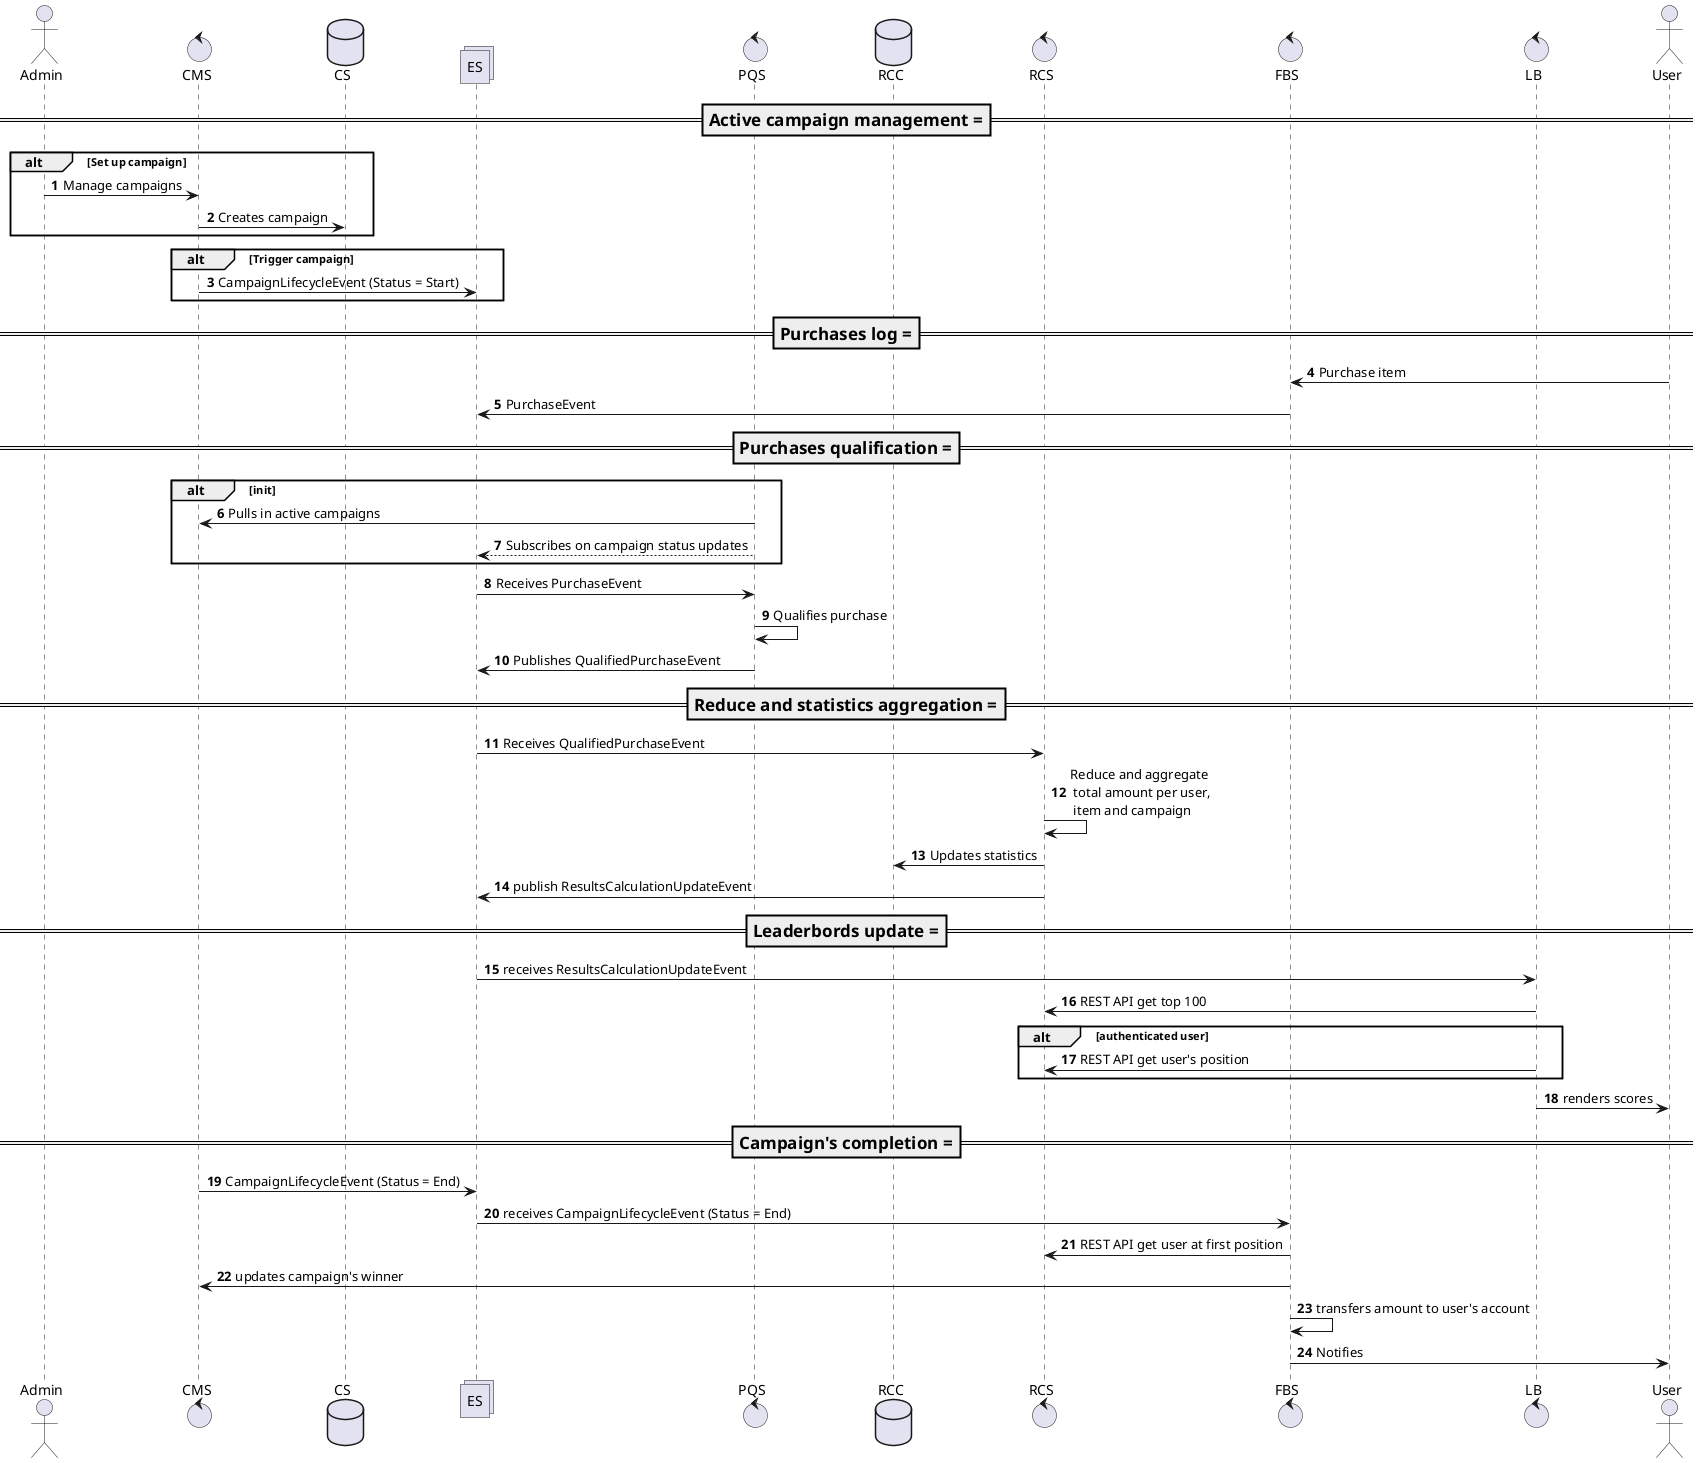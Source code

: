 @startuml
autonumber

actor Admin
control CMS

database CS
collections ES

control PQS

database RCC
control RCS

control FBS

control LB
actor User

=== Active campaign management ===

alt Set up campaign
    Admin -> CMS : Manage campaigns
    CMS -> CS : Creates campaign
end

alt Trigger campaign 
    CMS -> ES : CampaignLifecycleEvent (Status = Start)
end

=== Purchases log ===
User -> FBS : Purchase item
FBS -> ES : PurchaseEvent

=== Purchases qualification ===

alt init
    PQS -> CMS : Pulls in active campaigns
    PQS --> ES : Subscribes on campaign status updates
end

ES -> PQS : Receives PurchaseEvent
PQS -> PQS : Qualifies purchase
PQS -> ES : Publishes QualifiedPurchaseEvent

=== Reduce and statistics aggregation ===

ES -> RCS : Receives QualifiedPurchaseEvent
RCS -> RCS : Reduce and aggregate\n total amount per user,\n item and campaign
RCS -> RCC : Updates statistics
RCS -> ES : publish ResultsCalculationUpdateEvent

=== Leaderbords update ===

ES -> LB : receives ResultsCalculationUpdateEvent
LB -> RCS : REST API get top 100

alt authenticated user
    LB -> RCS : REST API get user's position
end

LB -> User : renders scores

=== Campaign's completion ===

CMS -> ES : CampaignLifecycleEvent (Status = End)
ES -> FBS : receives CampaignLifecycleEvent (Status = End)
FBS -> RCS : REST API get user at first position
FBS -> CMS : updates campaign's winner
FBS -> FBS : transfers amount to user's account
FBS -> User: Notifies

@enduml